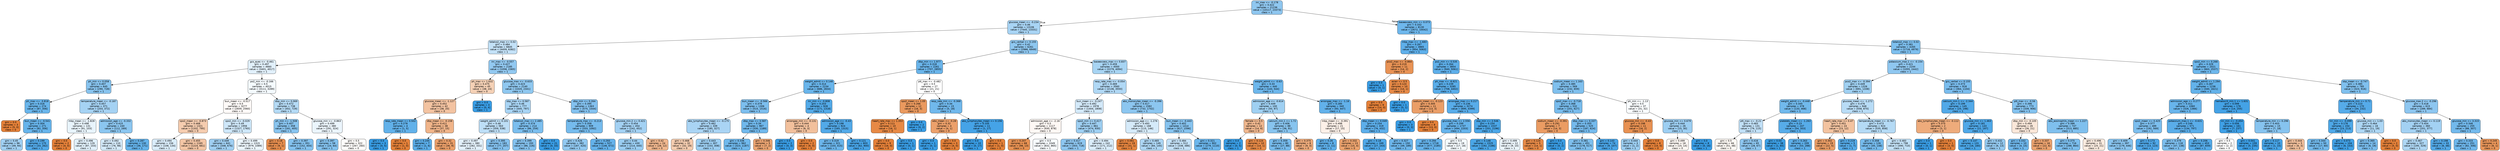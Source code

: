 digraph Tree {
node [shape=box, style="filled, rounded", color="black", fontname="helvetica"] ;
edge [fontname="helvetica"] ;
0 [label="inr_max <= -0.178\ngini = 0.422\nsamples = 21236\nvalue = [10117, 23373]\nclass = 1", fillcolor="#8fc7f0"] ;
1 [label="glucose_mean <= -0.234\ngini = 0.46\nsamples = 13106\nvalue = [7445, 13331]\nclass = 1", fillcolor="#a8d4f4"] ;
0 -> 1 [labeldistance=2.5, labelangle=45, headlabel="True"] ;
2 [label="totalco2_max <= 0.02\ngini = 0.484\nsamples = 6845\nvalue = [4459, 6382]\nclass = 1", fillcolor="#c3e1f7"] ;
1 -> 2 ;
3 [label="gcs_eyes <= -0.461\ngini = 0.497\nsamples = 4660\nvalue = [3401, 4017]\nclass = 1", fillcolor="#e1f0fb"] ;
2 -> 3 ;
4 [label="ph_min <= 0.058\ngini = 0.407\nsamples = 645\nvalue = [290, 728]\nclass = 1", fillcolor="#88c4ef"] ;
3 -> 4 ;
5 [label="ph_max <= -3.818\ngini = 0.316\nsamples = 274\nvalue = [87, 356]\nclass = 1", fillcolor="#69b5eb"] ;
4 -> 5 ;
6 [label="gini = 0.0\nsamples = 3\nvalue = [5, 0]\nclass = 0", fillcolor="#e58139"] ;
5 -> 6 ;
7 [label="bun_mean <= -0.541\ngini = 0.304\nsamples = 271\nvalue = [82, 356]\nclass = 1", fillcolor="#67b4eb"] ;
5 -> 7 ;
8 [label="gini = 0.45\nsamples = 96\nvalue = [49, 94]\nclass = 1", fillcolor="#a0d0f3"] ;
7 -> 8 ;
9 [label="gini = 0.199\nsamples = 175\nvalue = [33, 262]\nclass = 1", fillcolor="#52a9e8"] ;
7 -> 9 ;
10 [label="temperature_mean <= -0.187\ngini = 0.457\nsamples = 371\nvalue = [203, 372]\nclass = 1", fillcolor="#a5d2f3"] ;
4 -> 10 ;
11 [label="mbp_mean <= -1.828\ngini = 0.498\nsamples = 131\nvalue = [91, 103]\nclass = 1", fillcolor="#e8f4fc"] ;
10 -> 11 ;
12 [label="gini = 0.0\nsamples = 2\nvalue = [4, 0]\nclass = 0", fillcolor="#e58139"] ;
11 -> 12 ;
13 [label="gini = 0.496\nsamples = 129\nvalue = [87, 103]\nclass = 1", fillcolor="#e0f0fb"] ;
11 -> 13 ;
14 [label="admission_age <= -0.332\ngini = 0.415\nsamples = 240\nvalue = [112, 269]\nclass = 1", fillcolor="#8bc6f0"] ;
10 -> 14 ;
15 [label="gini = 0.492\nsamples = 110\nvalue = [76, 98]\nclass = 1", fillcolor="#d3e9f9"] ;
14 -> 15 ;
16 [label="gini = 0.287\nsamples = 130\nvalue = [36, 171]\nclass = 1", fillcolor="#63b2ea"] ;
14 -> 16 ;
17 [label="po2_min <= -0.166\ngini = 0.5\nsamples = 4015\nvalue = [3111, 3289]\nclass = 1", fillcolor="#f4fafe"] ;
3 -> 17 ;
18 [label="bun_mean <= -0.517\ngini = 0.5\nsamples = 3277\nvalue = [2659, 2560]\nclass = 0", fillcolor="#fefaf8"] ;
17 -> 18 ;
19 [label="spo2_mean <= -0.873\ngini = 0.468\nsamples = 1321\nvalue = [1332, 795]\nclass = 0", fillcolor="#f5ccaf"] ;
18 -> 19 ;
20 [label="gini = 0.494\nsamples = 156\nvalue = [108, 134]\nclass = 1", fillcolor="#d9ecfa"] ;
19 -> 20 ;
21 [label="gini = 0.455\nsamples = 1165\nvalue = [1224, 661]\nclass = 0", fillcolor="#f3c5a4"] ;
19 -> 21 ;
22 [label="spo2_min <= -0.029\ngini = 0.49\nsamples = 1956\nvalue = [1327, 1765]\nclass = 1", fillcolor="#cee7f9"] ;
18 -> 22 ;
23 [label="gini = 0.449\nsamples = 641\nvalue = [348, 676]\nclass = 1", fillcolor="#9fcff2"] ;
22 -> 23 ;
24 [label="gini = 0.499\nsamples = 1315\nvalue = [979, 1089]\nclass = 1", fillcolor="#ebf5fc"] ;
22 -> 24 ;
25 [label="dbp_min <= 0.069\ngini = 0.472\nsamples = 738\nvalue = [452, 729]\nclass = 1", fillcolor="#b4daf5"] ;
17 -> 25 ;
26 [label="ph_min <= -1.508\ngini = 0.407\nsamples = 358\nvalue = [161, 405]\nclass = 1", fillcolor="#88c4ef"] ;
25 -> 26 ;
27 [label="gini = 0.18\nsamples = 7\nvalue = [9, 1]\nclass = 0", fillcolor="#e88f4f"] ;
26 -> 27 ;
28 [label="gini = 0.397\nsamples = 351\nvalue = [152, 404]\nclass = 1", fillcolor="#83c2ef"] ;
26 -> 28 ;
29 [label="glucose_min <= -0.863\ngini = 0.499\nsamples = 380\nvalue = [291, 324]\nclass = 1", fillcolor="#ebf5fc"] ;
25 -> 29 ;
30 [label="gini = 0.397\nsamples = 58\nvalue = [24, 64]\nclass = 1", fillcolor="#83c2ef"] ;
29 -> 30 ;
31 [label="gini = 0.5\nsamples = 322\nvalue = [267, 260]\nclass = 0", fillcolor="#fefcfa"] ;
29 -> 31 ;
32 [label="inr_max <= -0.557\ngini = 0.427\nsamples = 2185\nvalue = [1058, 2365]\nclass = 1", fillcolor="#92c9f1"] ;
2 -> 32 ;
33 [label="ph_max <= 1.632\ngini = 0.475\nsamples = 45\nvalue = [38, 24]\nclass = 0", fillcolor="#f5d1b6"] ;
32 -> 33 ;
34 [label="glucose_mean <= -1.127\ngini = 0.452\nsamples = 42\nvalue = [38, 20]\nclass = 0", fillcolor="#f3c3a1"] ;
33 -> 34 ;
35 [label="resp_rate_mean <= 0.502\ngini = 0.278\nsamples = 4\nvalue = [1, 5]\nclass = 1", fillcolor="#61b1ea"] ;
34 -> 35 ;
36 [label="gini = 0.0\nsamples = 3\nvalue = [0, 5]\nclass = 1", fillcolor="#399de5"] ;
35 -> 36 ;
37 [label="gini = 0.0\nsamples = 1\nvalue = [1, 0]\nclass = 0", fillcolor="#e58139"] ;
35 -> 37 ;
38 [label="dbp_mean <= -0.158\ngini = 0.411\nsamples = 38\nvalue = [37, 15]\nclass = 0", fillcolor="#f0b489"] ;
34 -> 38 ;
39 [label="gini = 0.245\nsamples = 7\nvalue = [1, 6]\nclass = 1", fillcolor="#5aade9"] ;
38 -> 39 ;
40 [label="gini = 0.32\nsamples = 31\nvalue = [36, 9]\nclass = 0", fillcolor="#eca06a"] ;
38 -> 40 ;
41 [label="gini = 0.0\nsamples = 3\nvalue = [0, 4]\nclass = 1", fillcolor="#399de5"] ;
33 -> 41 ;
42 [label="glucose_max <= -0.633\ngini = 0.423\nsamples = 2140\nvalue = [1020, 2341]\nclass = 1", fillcolor="#8fc8f0"] ;
32 -> 42 ;
43 [label="sbp_max <= 0.587\ngini = 0.46\nsamples = 777\nvalue = [445, 797]\nclass = 1", fillcolor="#a8d4f4"] ;
42 -> 43 ;
44 [label="weight_admit <= 0.101\ngini = 0.48\nsamples = 563\nvalue = [359, 538]\nclass = 1", fillcolor="#bddef6"] ;
43 -> 44 ;
45 [label="gini = 0.497\nsamples = 380\nvalue = [282, 331]\nclass = 1", fillcolor="#e2f0fb"] ;
44 -> 45 ;
46 [label="gini = 0.395\nsamples = 183\nvalue = [77, 207]\nclass = 1", fillcolor="#83c1ef"] ;
44 -> 46 ;
47 [label="totalco2_max <= 2.485\ngini = 0.374\nsamples = 214\nvalue = [86, 259]\nclass = 1", fillcolor="#7bbeee"] ;
43 -> 47 ;
48 [label="gini = 0.399\nsamples = 193\nvalue = [86, 226]\nclass = 1", fillcolor="#84c2ef"] ;
47 -> 48 ;
49 [label="gini = 0.0\nsamples = 21\nvalue = [0, 33]\nclass = 1", fillcolor="#399de5"] ;
47 -> 49 ;
50 [label="dbp_min <= 0.264\ngini = 0.395\nsamples = 1363\nvalue = [575, 1544]\nclass = 1", fillcolor="#83c1ef"] ;
42 -> 50 ;
51 [label="temperature_max <= -0.213\ngini = 0.358\nsamples = 909\nvalue = [333, 1092]\nclass = 1", fillcolor="#75bbed"] ;
50 -> 51 ;
52 [label="gini = 0.426\nsamples = 382\nvalue = [187, 420]\nclass = 1", fillcolor="#91c9f1"] ;
51 -> 52 ;
53 [label="gini = 0.293\nsamples = 527\nvalue = [146, 672]\nclass = 1", fillcolor="#64b2eb"] ;
51 -> 53 ;
54 [label="glucose_min.2 <= 0.421\ngini = 0.454\nsamples = 454\nvalue = [242, 452]\nclass = 1", fillcolor="#a3d1f3"] ;
50 -> 54 ;
55 [label="gini = 0.44\nsamples = 430\nvalue = [214, 440]\nclass = 1", fillcolor="#99cdf2"] ;
54 -> 55 ;
56 [label="gini = 0.42\nsamples = 24\nvalue = [28, 12]\nclass = 0", fillcolor="#f0b78e"] ;
54 -> 56 ;
57 [label="gcs_verbal <= 0.155\ngini = 0.42\nsamples = 6261\nvalue = [2986, 6949]\nclass = 1", fillcolor="#8ec7f0"] ;
1 -> 57 ;
58 [label="dbp_min <= 1.977\ngini = 0.318\nsamples = 2261\nvalue = [707, 2855]\nclass = 1", fillcolor="#6ab5eb"] ;
57 -> 58 ;
59 [label="weight_admit <= 0.148\ngini = 0.314\nsamples = 2234\nvalue = [686, 2834]\nclass = 1", fillcolor="#69b5eb"] ;
58 -> 59 ;
60 [label="bun_mean <= -0.566\ngini = 0.379\nsamples = 1306\nvalue = [515, 1516]\nclass = 1", fillcolor="#7cbeee"] ;
59 -> 60 ;
61 [label="abs_lymphocytes_mean <= -0.175\ngini = 0.462\nsamples = 339\nvalue = [185, 327]\nclass = 1", fillcolor="#a9d4f4"] ;
60 -> 61 ;
62 [label="gini = 0.468\nsamples = 32\nvalue = [32, 19]\nclass = 0", fillcolor="#f4ccaf"] ;
61 -> 62 ;
63 [label="gini = 0.443\nsamples = 307\nvalue = [153, 308]\nclass = 1", fillcolor="#9bcef2"] ;
61 -> 63 ;
64 [label="dbp_max <= 3.587\ngini = 0.34\nsamples = 967\nvalue = [330, 1189]\nclass = 1", fillcolor="#70b8ec"] ;
60 -> 64 ;
65 [label="gini = 0.336\nsamples = 962\nvalue = [323, 1187]\nclass = 1", fillcolor="#6fb8ec"] ;
64 -> 65 ;
66 [label="gini = 0.346\nsamples = 5\nvalue = [7, 2]\nclass = 0", fillcolor="#eca572"] ;
64 -> 66 ;
67 [label="inr_min <= -0.808\ngini = 0.203\nsamples = 928\nvalue = [171, 1318]\nclass = 1", fillcolor="#53aae8"] ;
59 -> 67 ;
68 [label="aniongap_min <= -0.131\ngini = 0.444\nsamples = 4\nvalue = [6, 3]\nclass = 0", fillcolor="#f2c09c"] ;
67 -> 68 ;
69 [label="gini = 0.0\nsamples = 2\nvalue = [0, 3]\nclass = 1", fillcolor="#399de5"] ;
68 -> 69 ;
70 [label="gini = 0.0\nsamples = 2\nvalue = [6, 0]\nclass = 0", fillcolor="#e58139"] ;
68 -> 70 ;
71 [label="admission_age <= -0.43\ngini = 0.198\nsamples = 924\nvalue = [165, 1315]\nclass = 1", fillcolor="#52a9e8"] ;
67 -> 71 ;
72 [label="gini = 0.319\nsamples = 321\nvalue = [103, 415]\nclass = 1", fillcolor="#6ab5eb"] ;
71 -> 72 ;
73 [label="gini = 0.121\nsamples = 603\nvalue = [62, 900]\nclass = 1", fillcolor="#47a4e7"] ;
71 -> 73 ;
74 [label="ptt_max <= -0.482\ngini = 0.5\nsamples = 27\nvalue = [21, 21]\nclass = 0", fillcolor="#ffffff"] ;
58 -> 74 ;
75 [label="spo2_mean <= 1.05\ngini = 0.266\nsamples = 12\nvalue = [16, 3]\nclass = 0", fillcolor="#ea995e"] ;
74 -> 75 ;
76 [label="heart_rate_max <= 1.353\ngini = 0.111\nsamples = 10\nvalue = [16, 1]\nclass = 0", fillcolor="#e78945"] ;
75 -> 76 ;
77 [label="gini = 0.0\nsamples = 9\nvalue = [16, 0]\nclass = 0", fillcolor="#e58139"] ;
76 -> 77 ;
78 [label="gini = 0.0\nsamples = 1\nvalue = [0, 1]\nclass = 1", fillcolor="#399de5"] ;
76 -> 78 ;
79 [label="gini = 0.0\nsamples = 2\nvalue = [0, 2]\nclass = 1", fillcolor="#399de5"] ;
75 -> 79 ;
80 [label="resp_rate_min <= -0.368\ngini = 0.34\nsamples = 15\nvalue = [5, 18]\nclass = 1", fillcolor="#70b8ec"] ;
74 -> 80 ;
81 [label="wbc_mean <= -0.28\ngini = 0.32\nsamples = 4\nvalue = [4, 1]\nclass = 0", fillcolor="#eca06a"] ;
80 -> 81 ;
82 [label="gini = 0.0\nsamples = 1\nvalue = [0, 1]\nclass = 1", fillcolor="#399de5"] ;
81 -> 82 ;
83 [label="gini = 0.0\nsamples = 3\nvalue = [4, 0]\nclass = 0", fillcolor="#e58139"] ;
81 -> 83 ;
84 [label="abs_lymphocytes_mean <= 0.156\ngini = 0.105\nsamples = 11\nvalue = [1, 17]\nclass = 1", fillcolor="#45a3e7"] ;
80 -> 84 ;
85 [label="gini = 0.0\nsamples = 10\nvalue = [0, 17]\nclass = 1", fillcolor="#399de5"] ;
84 -> 85 ;
86 [label="gini = 0.0\nsamples = 1\nvalue = [1, 0]\nclass = 0", fillcolor="#e58139"] ;
84 -> 86 ;
87 [label="baseexcess_max <= 0.837\ngini = 0.459\nsamples = 4000\nvalue = [2279, 4094]\nclass = 1", fillcolor="#a7d4f3"] ;
57 -> 87 ;
88 [label="resp_rate_max <= -0.054\ngini = 0.469\nsamples = 3560\nvalue = [2136, 3550]\nclass = 1", fillcolor="#b0d8f5"] ;
87 -> 88 ;
89 [label="bun_mean <= -0.247\ngini = 0.492\nsamples = 1978\nvalue = [1404, 1808]\nclass = 1", fillcolor="#d3e9f9"] ;
88 -> 89 ;
90 [label="admission_age <= -2.16\ngini = 0.5\nsamples = 1117\nvalue = [930, 878]\nclass = 0", fillcolor="#fef8f4"] ;
89 -> 90 ;
91 [label="gini = 0.207\nsamples = 68\nvalue = [98, 13]\nclass = 0", fillcolor="#e89253"] ;
90 -> 91 ;
92 [label="gini = 0.5\nsamples = 1049\nvalue = [832, 865]\nclass = 1", fillcolor="#f7fbfe"] ;
90 -> 92 ;
93 [label="spo2_min <= 0.417\ngini = 0.447\nsamples = 861\nvalue = [474, 930]\nclass = 1", fillcolor="#9ecff2"] ;
89 -> 93 ;
94 [label="gini = 0.417\nsamples = 619\nvalue = [303, 718]\nclass = 1", fillcolor="#8dc6f0"] ;
93 -> 94 ;
95 [label="gini = 0.494\nsamples = 242\nvalue = [171, 212]\nclass = 1", fillcolor="#d9ecfa"] ;
93 -> 95 ;
96 [label="abs_monocytes_mean <= -0.396\ngini = 0.417\nsamples = 1582\nvalue = [732, 1742]\nclass = 1", fillcolor="#8cc6f0"] ;
88 -> 96 ;
97 [label="admission_age <= -1.276\ngini = 0.493\nsamples = 168\nvalue = [115, 146]\nclass = 1", fillcolor="#d5eaf9"] ;
96 -> 97 ;
98 [label="gini = 0.061\nsamples = 19\nvalue = [31, 1]\nclass = 0", fillcolor="#e6853f"] ;
97 -> 98 ;
99 [label="gini = 0.465\nsamples = 149\nvalue = [84, 145]\nclass = 1", fillcolor="#acd6f4"] ;
97 -> 99 ;
100 [label="bun_mean <= -0.443\ngini = 0.402\nsamples = 1414\nvalue = [617, 1596]\nclass = 1", fillcolor="#86c3ef"] ;
96 -> 100 ;
101 [label="gini = 0.484\nsamples = 512\nvalue = [338, 486]\nclass = 1", fillcolor="#c3e1f7"] ;
100 -> 101 ;
102 [label="gini = 0.321\nsamples = 902\nvalue = [279, 1110]\nclass = 1", fillcolor="#6bb6ec"] ;
100 -> 102 ;
103 [label="weight_admit <= -0.63\ngini = 0.33\nsamples = 440\nvalue = [143, 544]\nclass = 1", fillcolor="#6db7ec"] ;
87 -> 103 ;
104 [label="admission_age <= -0.614\ngini = 0.449\nsamples = 100\nvalue = [50, 97]\nclass = 1", fillcolor="#9fd0f2"] ;
103 -> 104 ;
105 [label="female <= 0.5\ngini = 0.42\nsamples = 12\nvalue = [14, 6]\nclass = 0", fillcolor="#f0b78e"] ;
104 -> 105 ;
106 [label="gini = 0.0\nsamples = 2\nvalue = [0, 5]\nclass = 1", fillcolor="#399de5"] ;
105 -> 106 ;
107 [label="gini = 0.124\nsamples = 10\nvalue = [14, 1]\nclass = 0", fillcolor="#e78a47"] ;
105 -> 107 ;
108 [label="calcium_min.1 <= 1.72\ngini = 0.406\nsamples = 88\nvalue = [36, 91]\nclass = 1", fillcolor="#87c4ef"] ;
104 -> 108 ;
109 [label="gini = 0.359\nsamples = 80\nvalue = [27, 88]\nclass = 1", fillcolor="#76bbed"] ;
108 -> 109 ;
110 [label="gini = 0.375\nsamples = 8\nvalue = [9, 3]\nclass = 0", fillcolor="#eeab7b"] ;
108 -> 110 ;
111 [label="aniongap_max <= -1.16\ngini = 0.285\nsamples = 340\nvalue = [93, 447]\nclass = 1", fillcolor="#62b1ea"] ;
103 -> 111 ;
112 [label="mbp_mean <= -0.391\ngini = 0.498\nsamples = 21\nvalue = [17, 15]\nclass = 0", fillcolor="#fcf0e8"] ;
111 -> 112 ;
113 [label="gini = 0.26\nsamples = 8\nvalue = [2, 11]\nclass = 1", fillcolor="#5dafea"] ;
112 -> 113 ;
114 [label="gini = 0.332\nsamples = 13\nvalue = [15, 4]\nclass = 0", fillcolor="#eca36e"] ;
112 -> 114 ;
115 [label="dbp_mean <= 0.049\ngini = 0.254\nsamples = 319\nvalue = [76, 432]\nclass = 1", fillcolor="#5caeea"] ;
111 -> 115 ;
116 [label="gini = 0.18\nsamples = 169\nvalue = [27, 243]\nclass = 1", fillcolor="#4fa8e8"] ;
115 -> 116 ;
117 [label="gini = 0.327\nsamples = 150\nvalue = [49, 189]\nclass = 1", fillcolor="#6cb6ec"] ;
115 -> 117 ;
118 [label="baseexcess_min <= 0.073\ngini = 0.332\nsamples = 8130\nvalue = [2672, 10042]\nclass = 1", fillcolor="#6eb7ec"] ;
0 -> 118 [labeldistance=2.5, labelangle=-45, headlabel="False"] ;
119 [label="mbp_max <= -1.683\ngini = 0.267\nsamples = 3865\nvalue = [954, 5063]\nclass = 1", fillcolor="#5eafea"] ;
118 -> 119 ;
120 [label="pco2_max <= -0.864\ngini = 0.219\nsamples = 11\nvalue = [14, 2]\nclass = 0", fillcolor="#e99355"] ;
119 -> 120 ;
121 [label="gini = 0.0\nsamples = 1\nvalue = [0, 1]\nclass = 1", fillcolor="#399de5"] ;
120 -> 121 ;
122 [label="asian <= 0.5\ngini = 0.124\nsamples = 10\nvalue = [14, 1]\nclass = 0", fillcolor="#e78a47"] ;
120 -> 122 ;
123 [label="gini = 0.0\nsamples = 9\nvalue = [14, 0]\nclass = 0", fillcolor="#e58139"] ;
122 -> 123 ;
124 [label="gini = 0.0\nsamples = 1\nvalue = [0, 1]\nclass = 1", fillcolor="#399de5"] ;
122 -> 124 ;
125 [label="po2_min <= 0.535\ngini = 0.264\nsamples = 3854\nvalue = [940, 5061]\nclass = 1", fillcolor="#5eafea"] ;
119 -> 125 ;
126 [label="ph_max <= -6.621\ngini = 0.239\nsamples = 3285\nvalue = [708, 4402]\nclass = 1", fillcolor="#59ade9"] ;
125 -> 126 ;
127 [label="sodium_mean <= -0.123\ngini = 0.305\nsamples = 11\nvalue = [13, 3]\nclass = 0", fillcolor="#eb9e67"] ;
126 -> 127 ;
128 [label="gini = 0.0\nsamples = 3\nvalue = [0, 3]\nclass = 1", fillcolor="#399de5"] ;
127 -> 128 ;
129 [label="gini = 0.0\nsamples = 8\nvalue = [13, 0]\nclass = 0", fillcolor="#e58139"] ;
127 -> 129 ;
130 [label="aniongap_max <= 0.217\ngini = 0.236\nsamples = 3274\nvalue = [695, 4399]\nclass = 1", fillcolor="#58ace9"] ;
126 -> 130 ;
131 [label="glucose_max <= 2.556\ngini = 0.299\nsamples = 1737\nvalue = [494, 2203]\nclass = 1", fillcolor="#65b3eb"] ;
130 -> 131 ;
132 [label="gini = 0.294\nsamples = 1718\nvalue = [477, 2185]\nclass = 1", fillcolor="#64b2eb"] ;
131 -> 132 ;
133 [label="gini = 0.5\nsamples = 19\nvalue = [17, 18]\nclass = 1", fillcolor="#f4fafe"] ;
131 -> 133 ;
134 [label="sbp_min <= 2.546\ngini = 0.154\nsamples = 1537\nvalue = [201, 2196]\nclass = 1", fillcolor="#4ba6e7"] ;
130 -> 134 ;
135 [label="gini = 0.148\nsamples = 1525\nvalue = [192, 2186]\nclass = 1", fillcolor="#4aa6e7"] ;
134 -> 135 ;
136 [label="gini = 0.499\nsamples = 12\nvalue = [9, 10]\nclass = 1", fillcolor="#ebf5fc"] ;
134 -> 136 ;
137 [label="sodium_mean <= 1.163\ngini = 0.385\nsamples = 569\nvalue = [232, 659]\nclass = 1", fillcolor="#7fc0ee"] ;
125 -> 137 ;
138 [label="spo2_max <= -0.718\ngini = 0.368\nsamples = 532\nvalue = [201, 627]\nclass = 1", fillcolor="#78bced"] ;
137 -> 138 ;
139 [label="sodium_mean <= -0.391\ngini = 0.291\nsamples = 7\nvalue = [14, 3]\nclass = 0", fillcolor="#eb9c63"] ;
138 -> 139 ;
140 [label="gini = 0.124\nsamples = 5\nvalue = [14, 1]\nclass = 0", fillcolor="#e78a47"] ;
139 -> 140 ;
141 [label="gini = 0.0\nsamples = 2\nvalue = [0, 2]\nclass = 1", fillcolor="#399de5"] ;
139 -> 141 ;
142 [label="dbp_max <= 0.337\ngini = 0.355\nsamples = 525\nvalue = [187, 624]\nclass = 1", fillcolor="#74baed"] ;
138 -> 142 ;
143 [label="gini = 0.381\nsamples = 451\nvalue = [178, 517]\nclass = 1", fillcolor="#7dbfee"] ;
142 -> 143 ;
144 [label="gini = 0.143\nsamples = 74\nvalue = [9, 107]\nclass = 1", fillcolor="#4aa5e7"] ;
142 -> 144 ;
145 [label="ph_min <= -1.13\ngini = 0.5\nsamples = 37\nvalue = [31, 32]\nclass = 1", fillcolor="#f9fcfe"] ;
137 -> 145 ;
146 [label="glucose_min <= -0.43\ngini = 0.198\nsamples = 11\nvalue = [16, 2]\nclass = 0", fillcolor="#e89152"] ;
145 -> 146 ;
147 [label="gini = 0.444\nsamples = 3\nvalue = [1, 2]\nclass = 1", fillcolor="#9ccef2"] ;
146 -> 147 ;
148 [label="gini = 0.0\nsamples = 8\nvalue = [15, 0]\nclass = 0", fillcolor="#e58139"] ;
146 -> 148 ;
149 [label="glucose_min <= 0.679\ngini = 0.444\nsamples = 26\nvalue = [15, 30]\nclass = 1", fillcolor="#9ccef2"] ;
145 -> 149 ;
150 [label="gini = 0.499\nsamples = 18\nvalue = [15, 14]\nclass = 0", fillcolor="#fdf7f2"] ;
149 -> 150 ;
151 [label="gini = 0.0\nsamples = 8\nvalue = [0, 16]\nclass = 1", fillcolor="#399de5"] ;
149 -> 151 ;
152 [label="totalco2_max <= 0.02\ngini = 0.381\nsamples = 4265\nvalue = [1718, 4979]\nclass = 1", fillcolor="#7dbfee"] ;
118 -> 152 ;
153 [label="potassium_max.1 <= -0.154\ngini = 0.421\nsamples = 2244\nvalue = [1055, 2442]\nclass = 1", fillcolor="#8fc7f0"] ;
152 -> 153 ;
154 [label="pco2_max <= -0.394\ngini = 0.449\nsamples = 1326\nvalue = [691, 1338]\nclass = 1", fillcolor="#9fd0f2"] ;
153 -> 154 ;
155 [label="weight_admit <= -0.448\ngini = 0.345\nsamples = 378\nvalue = [133, 468]\nclass = 1", fillcolor="#71b9ec"] ;
154 -> 155 ;
156 [label="ptt_max <= -0.21\ngini = 0.483\nsamples = 131\nvalue = [79, 115]\nclass = 1", fillcolor="#c1e0f7"] ;
155 -> 156 ;
157 [label="gini = 0.5\nsamples = 66\nvalue = [51, 48]\nclass = 0", fillcolor="#fdf8f3"] ;
156 -> 157 ;
158 [label="gini = 0.416\nsamples = 65\nvalue = [28, 67]\nclass = 1", fillcolor="#8cc6f0"] ;
156 -> 158 ;
159 [label="platelets_mean <= -1.263\ngini = 0.23\nsamples = 247\nvalue = [54, 353]\nclass = 1", fillcolor="#57ace9"] ;
155 -> 159 ;
160 [label="gini = 0.03\nsamples = 38\nvalue = [1, 65]\nclass = 1", fillcolor="#3c9fe5"] ;
159 -> 160 ;
161 [label="gini = 0.263\nsamples = 209\nvalue = [53, 288]\nclass = 1", fillcolor="#5dafea"] ;
159 -> 161 ;
162 [label="glucose_mean <= -1.272\ngini = 0.476\nsamples = 948\nvalue = [558, 870]\nclass = 1", fillcolor="#b8dcf6"] ;
154 -> 162 ;
163 [label="heart_rate_max <= 0.47\ngini = 0.451\nsamples = 24\nvalue = [23, 12]\nclass = 0", fillcolor="#f3c3a0"] ;
162 -> 163 ;
164 [label="gini = 0.302\nsamples = 19\nvalue = [22, 5]\nclass = 0", fillcolor="#eb9e66"] ;
163 -> 164 ;
165 [label="gini = 0.219\nsamples = 5\nvalue = [1, 7]\nclass = 1", fillcolor="#55abe9"] ;
163 -> 165 ;
166 [label="temperature_mean <= -0.767\ngini = 0.473\nsamples = 924\nvalue = [535, 858]\nclass = 1", fillcolor="#b4daf5"] ;
162 -> 166 ;
167 [label="gini = 0.358\nsamples = 126\nvalue = [45, 148]\nclass = 1", fillcolor="#75bbed"] ;
166 -> 167 ;
168 [label="gini = 0.483\nsamples = 798\nvalue = [490, 710]\nclass = 1", fillcolor="#c2e1f7"] ;
166 -> 168 ;
169 [label="gcs_verbal <= 0.155\ngini = 0.373\nsamples = 918\nvalue = [364, 1104]\nclass = 1", fillcolor="#7abdee"] ;
153 -> 169 ;
170 [label="calcium_min.1 <= -2.344\ngini = 0.199\nsamples = 145\nvalue = [25, 198]\nclass = 1", fillcolor="#52a9e8"] ;
169 -> 170 ;
171 [label="abs_lymphocytes_mean <= -0.112\ngini = 0.375\nsamples = 2\nvalue = [3, 1]\nclass = 0", fillcolor="#eeab7b"] ;
170 -> 171 ;
172 [label="gini = 0.0\nsamples = 1\nvalue = [0, 1]\nclass = 1", fillcolor="#399de5"] ;
171 -> 172 ;
173 [label="gini = 0.0\nsamples = 1\nvalue = [3, 0]\nclass = 0", fillcolor="#e58139"] ;
171 -> 173 ;
174 [label="glucose_min <= 1.463\ngini = 0.181\nsamples = 143\nvalue = [22, 197]\nclass = 1", fillcolor="#4fa8e8"] ;
170 -> 174 ;
175 [label="gini = 0.147\nsamples = 131\nvalue = [16, 184]\nclass = 1", fillcolor="#4aa6e7"] ;
174 -> 175 ;
176 [label="gini = 0.432\nsamples = 12\nvalue = [6, 13]\nclass = 1", fillcolor="#94caf1"] ;
174 -> 176 ;
177 [label="ptt_max <= -0.56\ngini = 0.396\nsamples = 773\nvalue = [339, 906]\nclass = 1", fillcolor="#83c2ef"] ;
169 -> 177 ;
178 [label="dbp_min <= -0.105\ngini = 0.494\nsamples = 26\nvalue = [26, 21]\nclass = 0", fillcolor="#fae7d9"] ;
177 -> 178 ;
179 [label="gini = 0.332\nsamples = 10\nvalue = [4, 15]\nclass = 1", fillcolor="#6eb7ec"] ;
178 -> 179 ;
180 [label="gini = 0.337\nsamples = 16\nvalue = [22, 6]\nclass = 0", fillcolor="#eca36f"] ;
178 -> 180 ;
181 [label="abs_eosinophils_mean <= 1.227\ngini = 0.386\nsamples = 747\nvalue = [313, 885]\nclass = 1", fillcolor="#7fc0ee"] ;
177 -> 181 ;
182 [label="gini = 0.375\nsamples = 716\nvalue = [288, 864]\nclass = 1", fillcolor="#7bbeee"] ;
181 -> 182 ;
183 [label="gini = 0.496\nsamples = 31\nvalue = [25, 21]\nclass = 0", fillcolor="#fbebdf"] ;
181 -> 183 ;
184 [label="spo2_min <= 0.268\ngini = 0.329\nsamples = 2021\nvalue = [663, 2537]\nclass = 1", fillcolor="#6db7ec"] ;
152 -> 184 ;
185 [label="weight_admit <= 1.294\ngini = 0.287\nsamples = 1236\nvalue = [340, 1621]\nclass = 1", fillcolor="#63b2ea"] ;
184 -> 185 ;
186 [label="admission_age <= 0.277\ngini = 0.311\nsamples = 1060\nvalue = [326, 1366]\nclass = 1", fillcolor="#68b4eb"] ;
185 -> 186 ;
187 [label="spo2_mean <= 0.425\ngini = 0.377\nsamples = 489\nvalue = [192, 569]\nclass = 1", fillcolor="#7cbeee"] ;
186 -> 187 ;
188 [label="gini = 0.409\nsamples = 397\nvalue = [179, 446]\nclass = 1", fillcolor="#88c4ef"] ;
187 -> 188 ;
189 [label="gini = 0.173\nsamples = 92\nvalue = [13, 123]\nclass = 1", fillcolor="#4ea7e8"] ;
187 -> 189 ;
190 [label="potassium_max.1 <= -0.631\ngini = 0.246\nsamples = 571\nvalue = [134, 797]\nclass = 1", fillcolor="#5aade9"] ;
186 -> 190 ;
191 [label="gini = 0.379\nsamples = 118\nvalue = [47, 138]\nclass = 1", fillcolor="#7cbeee"] ;
190 -> 191 ;
192 [label="gini = 0.206\nsamples = 453\nvalue = [87, 659]\nclass = 1", fillcolor="#53aae8"] ;
190 -> 192 ;
193 [label="hematocrit_min.1 <= 1.631\ngini = 0.099\nsamples = 176\nvalue = [14, 255]\nclass = 1", fillcolor="#44a2e6"] ;
185 -> 193 ;
194 [label="inr_min <= -0.454\ngini = 0.056\nsamples = 161\nvalue = [7, 237]\nclass = 1", fillcolor="#3fa0e6"] ;
193 -> 194 ;
195 [label="gini = 0.5\nsamples = 2\nvalue = [2, 2]\nclass = 0", fillcolor="#ffffff"] ;
194 -> 195 ;
196 [label="gini = 0.041\nsamples = 159\nvalue = [5, 235]\nclass = 1", fillcolor="#3d9fe6"] ;
194 -> 196 ;
197 [label="temperature_min <= 0.296\ngini = 0.403\nsamples = 15\nvalue = [7, 18]\nclass = 1", fillcolor="#86c3ef"] ;
193 -> 197 ;
198 [label="gini = 0.117\nsamples = 10\nvalue = [1, 15]\nclass = 1", fillcolor="#46a4e7"] ;
197 -> 198 ;
199 [label="gini = 0.444\nsamples = 5\nvalue = [6, 3]\nclass = 0", fillcolor="#f2c09c"] ;
197 -> 199 ;
200 [label="sbp_mean <= -0.747\ngini = 0.385\nsamples = 785\nvalue = [323, 916]\nclass = 1", fillcolor="#7fc0ee"] ;
184 -> 200 ;
201 [label="temperature_min <= 0.71\ngini = 0.223\nsamples = 170\nvalue = [34, 232]\nclass = 1", fillcolor="#56abe9"] ;
200 -> 201 ;
202 [label="inr_min <= -0.099\ngini = 0.176\nsamples = 154\nvalue = [23, 213]\nclass = 1", fillcolor="#4ea8e8"] ;
201 -> 202 ;
203 [label="gini = 0.344\nsamples = 50\nvalue = [17, 60]\nclass = 1", fillcolor="#71b9ec"] ;
202 -> 203 ;
204 [label="gini = 0.073\nsamples = 104\nvalue = [6, 153]\nclass = 1", fillcolor="#41a1e6"] ;
202 -> 204 ;
205 [label="glucose_min <= 1.03\ngini = 0.464\nsamples = 16\nvalue = [11, 19]\nclass = 1", fillcolor="#acd6f4"] ;
201 -> 205 ;
206 [label="gini = 0.365\nsamples = 14\nvalue = [6, 19]\nclass = 1", fillcolor="#78bced"] ;
205 -> 206 ;
207 [label="gini = 0.0\nsamples = 2\nvalue = [5, 0]\nclass = 0", fillcolor="#e58139"] ;
205 -> 207 ;
208 [label="glucose_max.2 <= -0.296\ngini = 0.418\nsamples = 615\nvalue = [289, 684]\nclass = 1", fillcolor="#8dc6f0"] ;
200 -> 208 ;
209 [label="abs_monocytes_mean <= 0.119\ngini = 0.454\nsamples = 360\nvalue = [201, 377]\nclass = 1", fillcolor="#a3d1f3"] ;
208 -> 209 ;
210 [label="gini = 0.467\nsamples = 327\nvalue = [195, 329]\nclass = 1", fillcolor="#aed7f4"] ;
209 -> 210 ;
211 [label="gini = 0.198\nsamples = 33\nvalue = [6, 48]\nclass = 1", fillcolor="#52a9e8"] ;
209 -> 211 ;
212 [label="glucose_min <= 3.315\ngini = 0.346\nsamples = 255\nvalue = [88, 307]\nclass = 1", fillcolor="#72b9ec"] ;
208 -> 212 ;
213 [label="gini = 0.333\nsamples = 251\nvalue = [82, 306]\nclass = 1", fillcolor="#6eb7ec"] ;
212 -> 213 ;
214 [label="gini = 0.245\nsamples = 4\nvalue = [6, 1]\nclass = 0", fillcolor="#e9965a"] ;
212 -> 214 ;
}